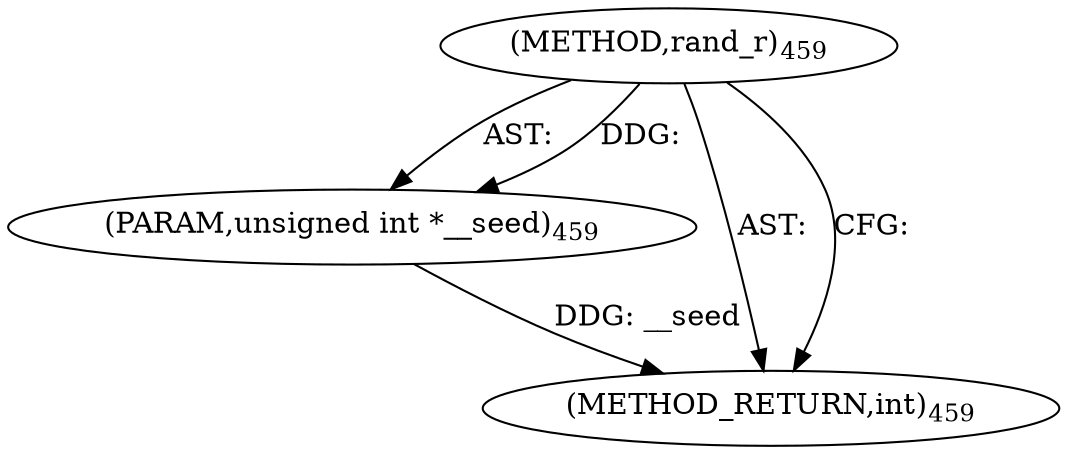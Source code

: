 digraph "rand_r" {  
"45448" [label = <(METHOD,rand_r)<SUB>459</SUB>> ]
"45449" [label = <(PARAM,unsigned int *__seed)<SUB>459</SUB>> ]
"45450" [label = <(METHOD_RETURN,int)<SUB>459</SUB>> ]
  "45448" -> "45449"  [ label = "AST: "] 
  "45448" -> "45450"  [ label = "AST: "] 
  "45448" -> "45450"  [ label = "CFG: "] 
  "45449" -> "45450"  [ label = "DDG: __seed"] 
  "45448" -> "45449"  [ label = "DDG: "] 
}
